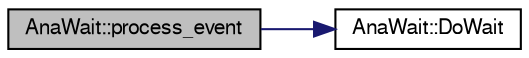 digraph "AnaWait::process_event"
{
  bgcolor="transparent";
  edge [fontname="FreeSans",fontsize="10",labelfontname="FreeSans",labelfontsize="10"];
  node [fontname="FreeSans",fontsize="10",shape=record];
  rankdir="LR";
  Node1 [label="AnaWait::process_event",height=0.2,width=0.4,color="black", fillcolor="grey75", style="filled" fontcolor="black"];
  Node1 -> Node2 [color="midnightblue",fontsize="10",style="solid",fontname="FreeSans"];
  Node2 [label="AnaWait::DoWait",height=0.2,width=0.4,color="black",URL="$d5/d60/classAnaWait.html#a3766d7f32712b60a9331c1e935331cd9"];
}
